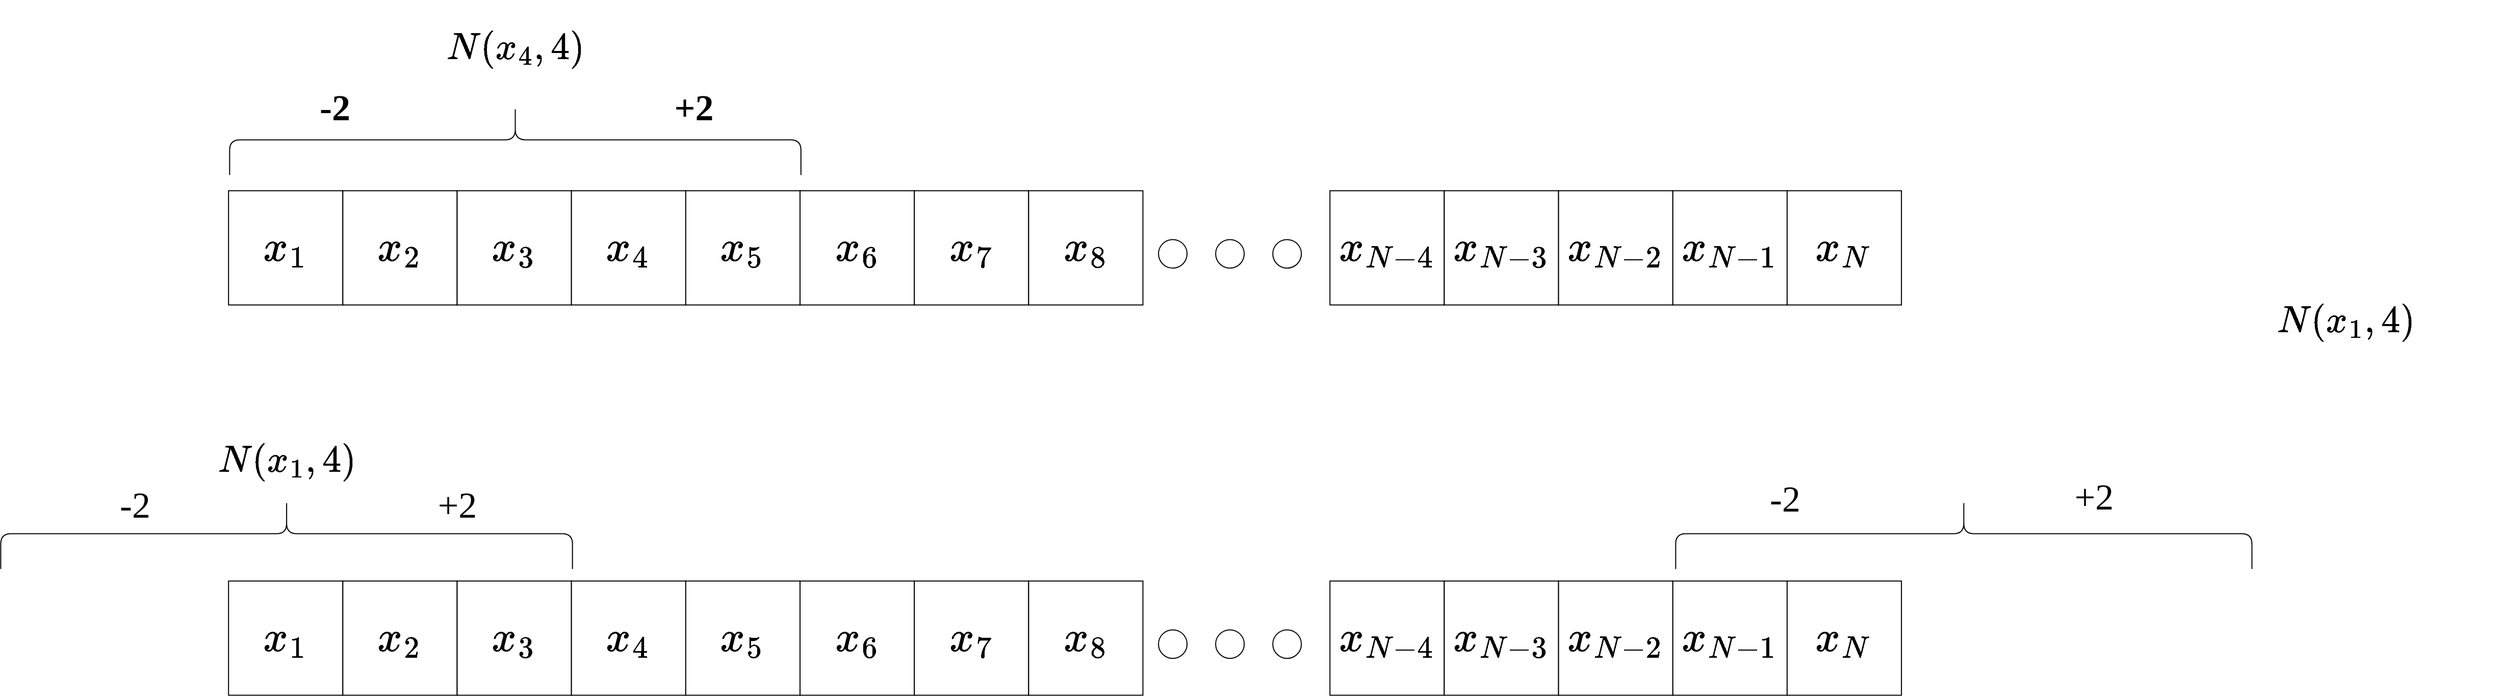 <mxfile version="15.8.7" type="device"><diagram id="Iryi2xIDV_l3dVKbwNY-" name="Page-1"><mxGraphModel dx="2814" dy="1513" grid="1" gridSize="10" guides="1" tooltips="1" connect="1" arrows="1" fold="1" page="1" pageScale="1" pageWidth="2339" pageHeight="3300" math="1" shadow="0"><root><mxCell id="0"/><mxCell id="1" parent="0"/><mxCell id="Yqhw-4a-dzi1t7SCON4l-1" value="&lt;h1&gt;&lt;font style=&quot;font-size: 36px&quot;&gt;$$x_1$$&lt;/font&gt;&lt;/h1&gt;" style="whiteSpace=wrap;html=1;aspect=fixed;" parent="1" vertex="1"><mxGeometry x="304.104" y="611.187" width="112.082" height="112.082" as="geometry"/></mxCell><mxCell id="Yqhw-4a-dzi1t7SCON4l-2" value="&lt;h1&gt;&lt;span&gt;&lt;font style=&quot;font-size: 36px&quot;&gt;$$x_2$$&lt;/font&gt;&lt;/span&gt;&lt;/h1&gt;" style="whiteSpace=wrap;html=1;aspect=fixed;" parent="1" vertex="1"><mxGeometry x="416.186" y="611.187" width="112.082" height="112.082" as="geometry"/></mxCell><mxCell id="Yqhw-4a-dzi1t7SCON4l-3" value="&lt;span&gt;&lt;font style=&quot;font-size: 36px&quot;&gt;$$x_3$$&lt;/font&gt;&lt;/span&gt;" style="whiteSpace=wrap;html=1;aspect=fixed;" parent="1" vertex="1"><mxGeometry x="528.268" y="611.187" width="112.082" height="112.082" as="geometry"/></mxCell><mxCell id="Yqhw-4a-dzi1t7SCON4l-4" value="&lt;span&gt;&lt;font style=&quot;font-size: 36px&quot;&gt;$$x_4$$&lt;/font&gt;&lt;/span&gt;" style="whiteSpace=wrap;html=1;aspect=fixed;" parent="1" vertex="1"><mxGeometry x="640.35" y="611.187" width="112.082" height="112.082" as="geometry"/></mxCell><mxCell id="Yqhw-4a-dzi1t7SCON4l-5" value="&lt;span&gt;&lt;font style=&quot;font-size: 36px&quot;&gt;$$x_5$$&lt;/font&gt;&lt;/span&gt;" style="whiteSpace=wrap;html=1;aspect=fixed;" parent="1" vertex="1"><mxGeometry x="752.431" y="611.187" width="112.082" height="112.082" as="geometry"/></mxCell><mxCell id="Yqhw-4a-dzi1t7SCON4l-6" value="&lt;span&gt;&lt;font style=&quot;font-size: 36px&quot;&gt;$$x_6$$&lt;/font&gt;&lt;/span&gt;" style="whiteSpace=wrap;html=1;aspect=fixed;" parent="1" vertex="1"><mxGeometry x="864.513" y="611.187" width="112.082" height="112.082" as="geometry"/></mxCell><mxCell id="Yqhw-4a-dzi1t7SCON4l-7" value="&lt;span&gt;&lt;font style=&quot;font-size: 36px&quot;&gt;$$x_7$$&lt;/font&gt;&lt;/span&gt;" style="whiteSpace=wrap;html=1;aspect=fixed;" parent="1" vertex="1"><mxGeometry x="976.595" y="611.187" width="112.082" height="112.082" as="geometry"/></mxCell><mxCell id="Yqhw-4a-dzi1t7SCON4l-8" value="&lt;span&gt;&lt;font style=&quot;font-size: 36px&quot;&gt;$$x_8$$&lt;/font&gt;&lt;/span&gt;" style="whiteSpace=wrap;html=1;aspect=fixed;" parent="1" vertex="1"><mxGeometry x="1088.677" y="611.187" width="112.082" height="112.082" as="geometry"/></mxCell><mxCell id="Yqhw-4a-dzi1t7SCON4l-12" value="" style="ellipse;whiteSpace=wrap;html=1;aspect=fixed;" parent="1" vertex="1"><mxGeometry x="1216.024" y="659.065" width="28.02" height="28.02" as="geometry"/></mxCell><mxCell id="Yqhw-4a-dzi1t7SCON4l-14" value="" style="ellipse;whiteSpace=wrap;html=1;aspect=fixed;" parent="1" vertex="1"><mxGeometry x="1272.065" y="659.065" width="28.02" height="28.02" as="geometry"/></mxCell><mxCell id="Yqhw-4a-dzi1t7SCON4l-15" value="" style="ellipse;whiteSpace=wrap;html=1;aspect=fixed;" parent="1" vertex="1"><mxGeometry x="1328.106" y="659.065" width="28.02" height="28.02" as="geometry"/></mxCell><mxCell id="Yqhw-4a-dzi1t7SCON4l-16" value="&lt;span&gt;&lt;font style=&quot;font-size: 36px&quot;&gt;$$x_{N-4}$$&lt;/font&gt;&lt;/span&gt;" style="whiteSpace=wrap;html=1;aspect=fixed;" parent="1" vertex="1"><mxGeometry x="1384.147" y="611.187" width="112.082" height="112.082" as="geometry"/></mxCell><mxCell id="Yqhw-4a-dzi1t7SCON4l-17" value="&lt;font style=&quot;font-size: 36px&quot;&gt;$$x_{N-3}$$&lt;/font&gt;" style="whiteSpace=wrap;html=1;aspect=fixed;" parent="1" vertex="1"><mxGeometry x="1496.229" y="611.187" width="112.082" height="112.082" as="geometry"/></mxCell><mxCell id="Yqhw-4a-dzi1t7SCON4l-18" value="&lt;font style=&quot;font-size: 36px&quot;&gt;$$x_{N-2}$$&lt;/font&gt;" style="whiteSpace=wrap;html=1;aspect=fixed;" parent="1" vertex="1"><mxGeometry x="1608.31" y="611.187" width="112.082" height="112.082" as="geometry"/></mxCell><mxCell id="Yqhw-4a-dzi1t7SCON4l-19" value="&lt;font style=&quot;font-size: 36px&quot;&gt;$$x_{N-1}$$&lt;/font&gt;" style="whiteSpace=wrap;html=1;aspect=fixed;" parent="1" vertex="1"><mxGeometry x="1720.392" y="611.187" width="112.082" height="112.082" as="geometry"/></mxCell><mxCell id="Yqhw-4a-dzi1t7SCON4l-20" value="&lt;span&gt;&lt;font style=&quot;font-size: 36px&quot;&gt;$$x_N$$&lt;/font&gt;&lt;/span&gt;" style="whiteSpace=wrap;html=1;aspect=fixed;" parent="1" vertex="1"><mxGeometry x="1832.474" y="611.187" width="112.082" height="112.082" as="geometry"/></mxCell><mxCell id="Yqhw-4a-dzi1t7SCON4l-22" value="" style="shape=curlyBracket;whiteSpace=wrap;html=1;rounded=1;flipH=1;fontFamily=Lucida Console;fontSize=36;rotation=-90;" parent="1" vertex="1"><mxGeometry x="550.7" y="281.11" width="69.17" height="560.22" as="geometry"/></mxCell><mxCell id="Yqhw-4a-dzi1t7SCON4l-24" value="&lt;h1&gt;&lt;font style=&quot;font-size: 36px&quot;&gt;+2&lt;/font&gt;&lt;/h1&gt;" style="text;html=1;align=center;verticalAlign=middle;resizable=0;points=[];autosize=1;strokeColor=none;fillColor=none;fontSize=18;fontFamily=Lucida Console;" parent="1" vertex="1"><mxGeometry x="730.002" y="489.997" width="60" height="80" as="geometry"/></mxCell><mxCell id="Yqhw-4a-dzi1t7SCON4l-25" value="&lt;h1&gt;&lt;font style=&quot;font-size: 36px&quot;&gt;-2&lt;/font&gt;&lt;/h1&gt;" style="text;html=1;align=center;verticalAlign=middle;resizable=0;points=[];autosize=1;strokeColor=none;fillColor=none;fontSize=18;fontFamily=Lucida Console;" parent="1" vertex="1"><mxGeometry x="377.618" y="489.997" width="60" height="80" as="geometry"/></mxCell><mxCell id="Yqhw-4a-dzi1t7SCON4l-26" value="&lt;h1&gt;&lt;font style=&quot;font-size: 36px&quot;&gt;$$N(x_4, 4)$$&lt;/font&gt;&lt;/h1&gt;" style="text;html=1;align=center;verticalAlign=middle;resizable=0;points=[];autosize=1;strokeColor=none;fillColor=none;fontSize=18;fontFamily=Lucida Console;" parent="1" vertex="1"><mxGeometry x="430.289" y="430" width="310" height="80" as="geometry"/></mxCell><mxCell id="Yqhw-4a-dzi1t7SCON4l-27" value="&lt;font style=&quot;font-size: 36px&quot;&gt;$$x_1$$&lt;/font&gt;" style="whiteSpace=wrap;html=1;aspect=fixed;" parent="1" vertex="1"><mxGeometry x="304.104" y="994.207" width="112.082" height="112.082" as="geometry"/></mxCell><mxCell id="Yqhw-4a-dzi1t7SCON4l-28" value="&lt;span&gt;&lt;font style=&quot;font-size: 36px&quot;&gt;$$x_2$$&lt;/font&gt;&lt;/span&gt;" style="whiteSpace=wrap;html=1;aspect=fixed;" parent="1" vertex="1"><mxGeometry x="416.186" y="994.207" width="112.082" height="112.082" as="geometry"/></mxCell><mxCell id="Yqhw-4a-dzi1t7SCON4l-29" value="&lt;span&gt;&lt;font style=&quot;font-size: 36px&quot;&gt;$$x_3$$&lt;/font&gt;&lt;/span&gt;" style="whiteSpace=wrap;html=1;aspect=fixed;" parent="1" vertex="1"><mxGeometry x="528.268" y="994.207" width="112.082" height="112.082" as="geometry"/></mxCell><mxCell id="Yqhw-4a-dzi1t7SCON4l-30" value="&lt;span&gt;&lt;font style=&quot;font-size: 36px&quot;&gt;$$x_4$$&lt;/font&gt;&lt;/span&gt;" style="whiteSpace=wrap;html=1;aspect=fixed;" parent="1" vertex="1"><mxGeometry x="640.35" y="994.207" width="112.082" height="112.082" as="geometry"/></mxCell><mxCell id="Yqhw-4a-dzi1t7SCON4l-31" value="&lt;span&gt;&lt;font style=&quot;font-size: 36px&quot;&gt;$$x_5$$&lt;/font&gt;&lt;/span&gt;" style="whiteSpace=wrap;html=1;aspect=fixed;" parent="1" vertex="1"><mxGeometry x="752.431" y="994.207" width="112.082" height="112.082" as="geometry"/></mxCell><mxCell id="Yqhw-4a-dzi1t7SCON4l-32" value="&lt;span&gt;&lt;font style=&quot;font-size: 36px&quot;&gt;$$x_6$$&lt;/font&gt;&lt;/span&gt;" style="whiteSpace=wrap;html=1;aspect=fixed;" parent="1" vertex="1"><mxGeometry x="864.513" y="994.207" width="112.082" height="112.082" as="geometry"/></mxCell><mxCell id="Yqhw-4a-dzi1t7SCON4l-33" value="&lt;span&gt;&lt;font style=&quot;font-size: 36px&quot;&gt;$$x_7$$&lt;/font&gt;&lt;/span&gt;" style="whiteSpace=wrap;html=1;aspect=fixed;" parent="1" vertex="1"><mxGeometry x="976.595" y="994.207" width="112.082" height="112.082" as="geometry"/></mxCell><mxCell id="Yqhw-4a-dzi1t7SCON4l-34" value="&lt;span&gt;&lt;font style=&quot;font-size: 36px&quot;&gt;$$x_8$$&lt;/font&gt;&lt;/span&gt;" style="whiteSpace=wrap;html=1;aspect=fixed;" parent="1" vertex="1"><mxGeometry x="1088.677" y="994.207" width="112.082" height="112.082" as="geometry"/></mxCell><mxCell id="Yqhw-4a-dzi1t7SCON4l-38" value="" style="ellipse;whiteSpace=wrap;html=1;aspect=fixed;" parent="1" vertex="1"><mxGeometry x="1216.024" y="1042.084" width="28.02" height="28.02" as="geometry"/></mxCell><mxCell id="Yqhw-4a-dzi1t7SCON4l-39" value="" style="ellipse;whiteSpace=wrap;html=1;aspect=fixed;" parent="1" vertex="1"><mxGeometry x="1272.065" y="1042.084" width="28.02" height="28.02" as="geometry"/></mxCell><mxCell id="Yqhw-4a-dzi1t7SCON4l-40" value="" style="ellipse;whiteSpace=wrap;html=1;aspect=fixed;" parent="1" vertex="1"><mxGeometry x="1328.106" y="1042.084" width="28.02" height="28.02" as="geometry"/></mxCell><mxCell id="Yqhw-4a-dzi1t7SCON4l-41" value="&lt;span&gt;&lt;font style=&quot;font-size: 36px&quot;&gt;$$x_{N-4}$$&lt;/font&gt;&lt;/span&gt;" style="whiteSpace=wrap;html=1;aspect=fixed;" parent="1" vertex="1"><mxGeometry x="1384.147" y="994.207" width="112.082" height="112.082" as="geometry"/></mxCell><mxCell id="Yqhw-4a-dzi1t7SCON4l-42" value="&lt;font style=&quot;font-size: 36px&quot;&gt;$$x_{N-3}$$&lt;/font&gt;" style="whiteSpace=wrap;html=1;aspect=fixed;" parent="1" vertex="1"><mxGeometry x="1496.229" y="994.207" width="112.082" height="112.082" as="geometry"/></mxCell><mxCell id="Yqhw-4a-dzi1t7SCON4l-43" value="&lt;font style=&quot;font-size: 36px&quot;&gt;$$x_{N-2}$$&lt;/font&gt;" style="whiteSpace=wrap;html=1;aspect=fixed;" parent="1" vertex="1"><mxGeometry x="1608.31" y="994.207" width="112.082" height="112.082" as="geometry"/></mxCell><mxCell id="Yqhw-4a-dzi1t7SCON4l-44" value="&lt;font style=&quot;font-size: 36px&quot;&gt;$$x_{N-1}$$&lt;/font&gt;" style="whiteSpace=wrap;html=1;aspect=fixed;" parent="1" vertex="1"><mxGeometry x="1720.392" y="994.207" width="112.082" height="112.082" as="geometry"/></mxCell><mxCell id="Yqhw-4a-dzi1t7SCON4l-45" value="&lt;span&gt;&lt;font style=&quot;font-size: 36px&quot;&gt;$$x_N$$&lt;/font&gt;&lt;/span&gt;" style="whiteSpace=wrap;html=1;aspect=fixed;" parent="1" vertex="1"><mxGeometry x="1832.474" y="994.207" width="112.082" height="112.082" as="geometry"/></mxCell><mxCell id="Yqhw-4a-dzi1t7SCON4l-46" value="" style="shape=curlyBracket;whiteSpace=wrap;html=1;rounded=1;flipH=1;fontFamily=Lucida Console;fontSize=36;rotation=-90;" parent="1" vertex="1"><mxGeometry x="326.46" y="667.44" width="69.17" height="560.62" as="geometry"/></mxCell><mxCell id="Yqhw-4a-dzi1t7SCON4l-47" value="&lt;font style=&quot;font-size: 36px&quot;&gt;+2&lt;/font&gt;" style="text;html=1;align=center;verticalAlign=middle;resizable=0;points=[];autosize=1;strokeColor=none;fillColor=none;fontSize=18;fontFamily=Lucida Console;" parent="1" vertex="1"><mxGeometry x="498.027" y="904.996" width="60" height="30" as="geometry"/></mxCell><mxCell id="Yqhw-4a-dzi1t7SCON4l-48" value="&lt;font style=&quot;font-size: 36px&quot;&gt;-2&lt;/font&gt;" style="text;html=1;align=center;verticalAlign=middle;resizable=0;points=[];autosize=1;strokeColor=none;fillColor=none;fontSize=18;fontFamily=Lucida Console;" parent="1" vertex="1"><mxGeometry x="182.023" y="904.996" width="60" height="30" as="geometry"/></mxCell><mxCell id="Yqhw-4a-dzi1t7SCON4l-49" value="&lt;font style=&quot;font-size: 36px&quot;&gt;$$N(x_1, 4)$$&lt;/font&gt;" style="text;html=1;align=center;verticalAlign=middle;resizable=0;points=[];autosize=1;strokeColor=none;fillColor=none;fontSize=18;fontFamily=Lucida Console;" parent="1" vertex="1"><mxGeometry x="211.043" y="859.999" width="300" height="30" as="geometry"/></mxCell><mxCell id="Yqhw-4a-dzi1t7SCON4l-50" value="" style="shape=curlyBracket;whiteSpace=wrap;html=1;rounded=1;flipH=1;fontFamily=Lucida Console;fontSize=36;rotation=-90;" parent="1" vertex="1"><mxGeometry x="1971.12" y="665.21" width="69.17" height="565.06" as="geometry"/></mxCell><mxCell id="Yqhw-4a-dzi1t7SCON4l-51" value="&lt;font style=&quot;font-size: 36px&quot;&gt;+2&lt;/font&gt;" style="text;html=1;align=center;verticalAlign=middle;resizable=0;points=[];autosize=1;strokeColor=none;fillColor=none;fontSize=18;fontFamily=Lucida Console;" parent="1" vertex="1"><mxGeometry x="2102.678" y="896.856" width="60" height="30" as="geometry"/></mxCell><mxCell id="Yqhw-4a-dzi1t7SCON4l-52" value="&lt;font style=&quot;font-size: 36px&quot;&gt;-2&lt;/font&gt;" style="text;html=1;align=center;verticalAlign=middle;resizable=0;points=[];autosize=1;strokeColor=none;fillColor=none;fontSize=18;fontFamily=Lucida Console;" parent="1" vertex="1"><mxGeometry x="1800.004" y="898.856" width="60" height="30" as="geometry"/></mxCell><mxCell id="Yqhw-4a-dzi1t7SCON4l-53" value="&lt;font style=&quot;font-size: 36px&quot;&gt;$$N(x_1, 4)$$&lt;/font&gt;" style="text;html=1;align=center;verticalAlign=middle;resizable=0;points=[];autosize=1;strokeColor=none;fillColor=none;fontSize=18;fontFamily=Lucida Console;" parent="1" vertex="1"><mxGeometry x="2230.005" y="723.269" width="300" height="30" as="geometry"/></mxCell></root></mxGraphModel></diagram></mxfile>